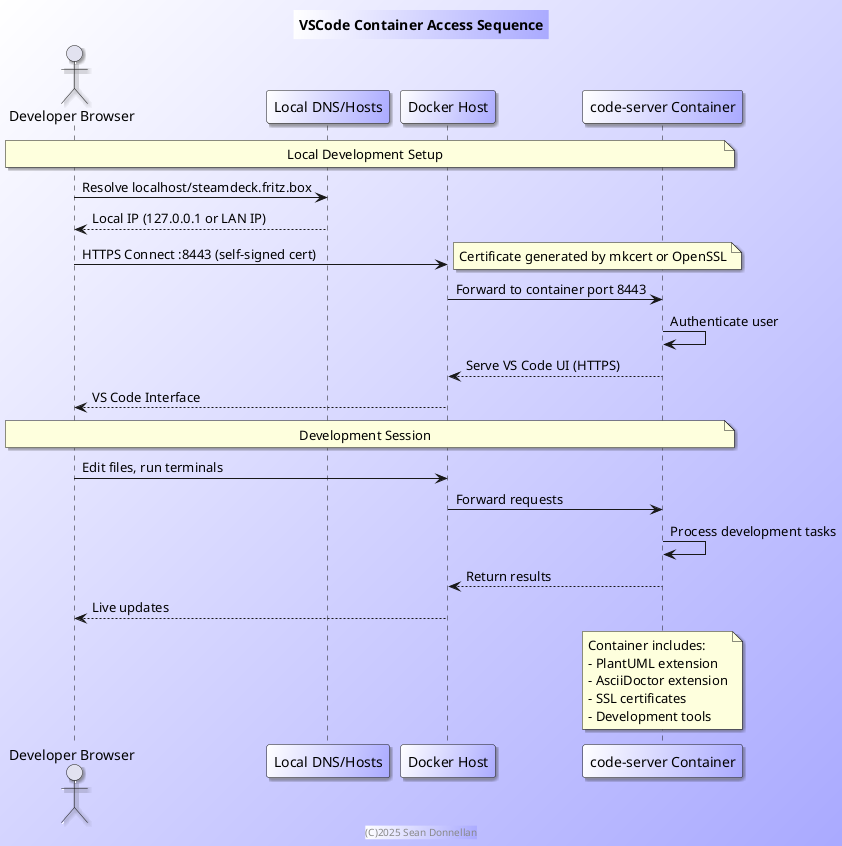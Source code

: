 @startuml vscode-access-sequence
title VSCode Container Access Sequence
footer (C)2025 Sean Donnellan

skinparam shadowing 1
skinparam BackgroundColor #fff/aaf
skinparam participantBackgroundColor #fff/aaf

actor "Developer Browser" as Browser
participant "Local DNS/Hosts" as DNS
participant "Docker Host" as Host
participant "code-server Container" as CodeServer

note over Browser, CodeServer: Local Development Setup

Browser -> DNS: Resolve localhost/steamdeck.fritz.box
DNS --> Browser: Local IP (127.0.0.1 or LAN IP)

Browser -> Host: HTTPS Connect :8443 (self-signed cert)
note right: Certificate generated by mkcert or OpenSSL

Host -> CodeServer: Forward to container port 8443
CodeServer -> CodeServer: Authenticate user
CodeServer --> Host: Serve VS Code UI (HTTPS)
Host --> Browser: VS Code Interface

note over Browser, CodeServer: Development Session
Browser -> Host: Edit files, run terminals
Host -> CodeServer: Forward requests
CodeServer -> CodeServer: Process development tasks
CodeServer --> Host: Return results
Host --> Browser: Live updates

note over CodeServer: Container includes:\n- PlantUML extension\n- AsciiDoctor extension\n- SSL certificates\n- Development tools
@enduml
